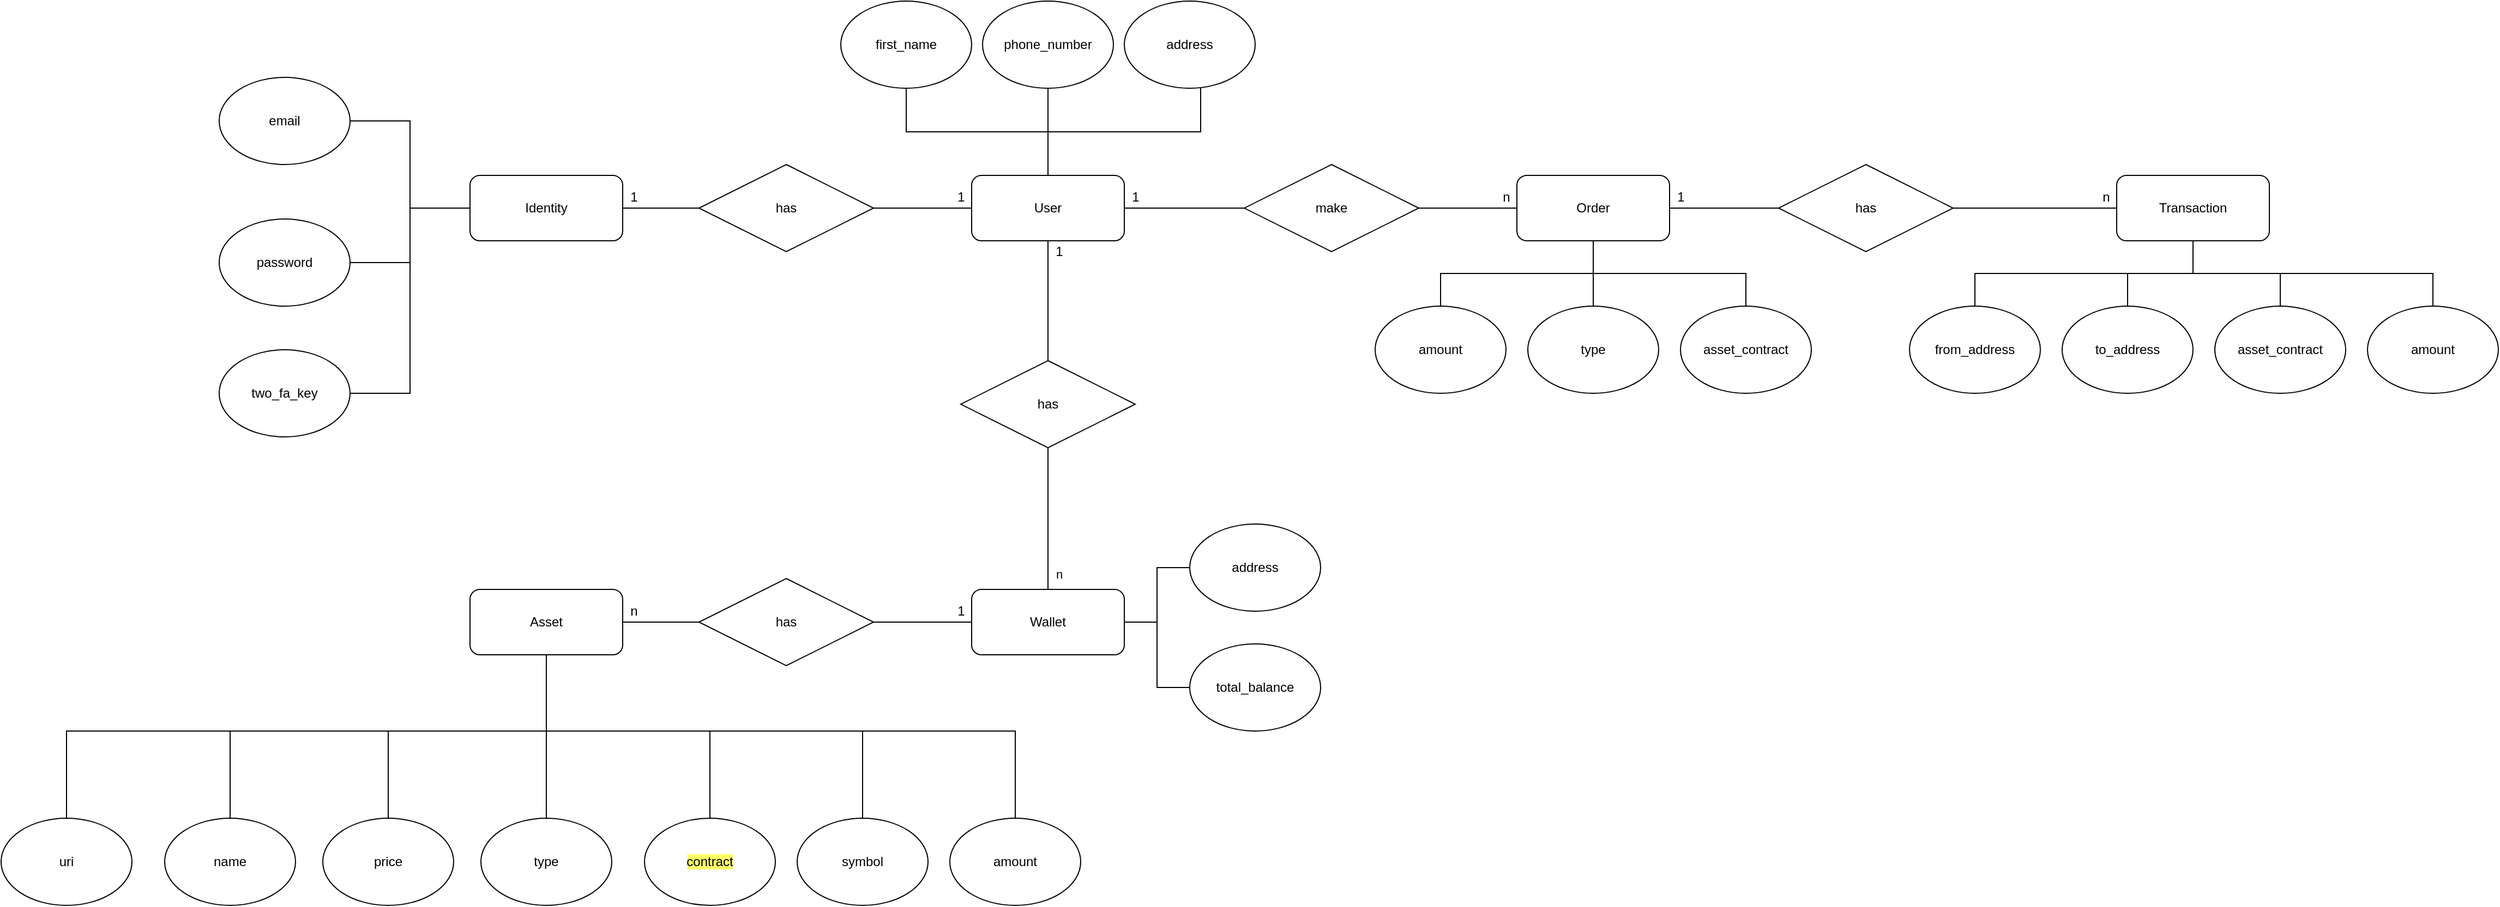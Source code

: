 <mxfile>
    <diagram id="1s-TvGuRiIi2WM94pZ83" name="SATAEX">
        <mxGraphModel dx="2065" dy="965" grid="1" gridSize="10" guides="1" tooltips="1" connect="1" arrows="1" fold="1" page="1" pageScale="1" pageWidth="850" pageHeight="1100" math="0" shadow="0">
            <root>
                <mxCell id="0"/>
                <mxCell id="1" parent="0"/>
                <mxCell id="2" value="User" style="rounded=1;whiteSpace=wrap;html=1;" parent="1" vertex="1">
                    <mxGeometry x="170" y="190" width="140" height="60" as="geometry"/>
                </mxCell>
                <mxCell id="118" style="edgeStyle=orthogonalEdgeStyle;rounded=0;orthogonalLoop=1;jettySize=auto;html=1;entryX=0.5;entryY=0;entryDx=0;entryDy=0;startArrow=none;startFill=0;endArrow=none;endFill=0;" edge="1" parent="1" source="4" target="2">
                    <mxGeometry relative="1" as="geometry"/>
                </mxCell>
                <mxCell id="4" value="first_name" style="ellipse;whiteSpace=wrap;html=1;" parent="1" vertex="1">
                    <mxGeometry x="50" y="30" width="120" height="80" as="geometry"/>
                </mxCell>
                <mxCell id="32" value="last_name" style="edgeStyle=orthogonalEdgeStyle;rounded=0;orthogonalLoop=1;jettySize=auto;html=1;" edge="1" parent="1">
                    <mxGeometry x="260" y="200" width="120" height="80" as="geometry"/>
                </mxCell>
                <mxCell id="119" style="edgeStyle=orthogonalEdgeStyle;rounded=0;orthogonalLoop=1;jettySize=auto;html=1;startArrow=none;startFill=0;endArrow=none;endFill=0;" edge="1" parent="1" source="33" target="2">
                    <mxGeometry relative="1" as="geometry"/>
                </mxCell>
                <mxCell id="33" value="phone_number" style="ellipse;whiteSpace=wrap;html=1;" vertex="1" parent="1">
                    <mxGeometry x="180" y="30" width="120" height="80" as="geometry"/>
                </mxCell>
                <mxCell id="120" style="edgeStyle=orthogonalEdgeStyle;rounded=0;orthogonalLoop=1;jettySize=auto;html=1;startArrow=none;startFill=0;endArrow=none;endFill=0;" edge="1" parent="1" source="35">
                    <mxGeometry relative="1" as="geometry">
                        <mxPoint x="240" y="190" as="targetPoint"/>
                        <Array as="points">
                            <mxPoint x="380" y="150"/>
                            <mxPoint x="240" y="150"/>
                        </Array>
                    </mxGeometry>
                </mxCell>
                <mxCell id="35" value="address" style="ellipse;whiteSpace=wrap;html=1;" vertex="1" parent="1">
                    <mxGeometry x="310" y="30" width="120" height="80" as="geometry"/>
                </mxCell>
                <mxCell id="43" style="edgeStyle=orthogonalEdgeStyle;rounded=0;orthogonalLoop=1;jettySize=auto;html=1;exitX=0;exitY=0.5;exitDx=0;exitDy=0;entryX=1;entryY=0.5;entryDx=0;entryDy=0;endArrow=none;endFill=0;" edge="1" parent="1" source="41" target="42">
                    <mxGeometry relative="1" as="geometry"/>
                </mxCell>
                <mxCell id="44" value="password" style="ellipse;whiteSpace=wrap;html=1;" vertex="1" parent="1">
                    <mxGeometry x="-520" y="230" width="120" height="80" as="geometry"/>
                </mxCell>
                <mxCell id="42" value="email" style="ellipse;whiteSpace=wrap;html=1;" vertex="1" parent="1">
                    <mxGeometry x="-520" y="100" width="120" height="80" as="geometry"/>
                </mxCell>
                <mxCell id="46" style="edgeStyle=orthogonalEdgeStyle;rounded=0;orthogonalLoop=1;jettySize=auto;html=1;entryX=1;entryY=0.5;entryDx=0;entryDy=0;endArrow=none;endFill=0;" edge="1" parent="1" source="41" target="44">
                    <mxGeometry relative="1" as="geometry"/>
                </mxCell>
                <mxCell id="52" style="edgeStyle=orthogonalEdgeStyle;rounded=0;orthogonalLoop=1;jettySize=auto;html=1;entryX=0;entryY=0.5;entryDx=0;entryDy=0;startArrow=none;startFill=0;endArrow=none;endFill=0;" edge="1" parent="1" source="41" target="45">
                    <mxGeometry relative="1" as="geometry"/>
                </mxCell>
                <mxCell id="54" style="edgeStyle=orthogonalEdgeStyle;rounded=0;orthogonalLoop=1;jettySize=auto;html=1;entryX=1;entryY=0.5;entryDx=0;entryDy=0;endArrow=none;endFill=0;" edge="1" parent="1" source="41" target="53">
                    <mxGeometry relative="1" as="geometry"/>
                </mxCell>
                <mxCell id="41" value="Identity" style="rounded=1;whiteSpace=wrap;html=1;" vertex="1" parent="1">
                    <mxGeometry x="-290" y="190" width="140" height="60" as="geometry"/>
                </mxCell>
                <mxCell id="47" style="edgeStyle=orthogonalEdgeStyle;rounded=0;orthogonalLoop=1;jettySize=auto;html=1;exitX=1;exitY=0.5;exitDx=0;exitDy=0;entryX=0;entryY=0.5;entryDx=0;entryDy=0;endArrow=none;endFill=0;" edge="1" parent="1" source="45" target="2">
                    <mxGeometry relative="1" as="geometry"/>
                </mxCell>
                <mxCell id="45" value="has" style="rhombus;whiteSpace=wrap;html=1;" vertex="1" parent="1">
                    <mxGeometry x="-80" y="180" width="160" height="80" as="geometry"/>
                </mxCell>
                <mxCell id="53" value="two_fa_key" style="ellipse;whiteSpace=wrap;html=1;" vertex="1" parent="1">
                    <mxGeometry x="-520" y="350" width="120" height="80" as="geometry"/>
                </mxCell>
                <mxCell id="76" style="edgeStyle=orthogonalEdgeStyle;rounded=0;orthogonalLoop=1;jettySize=auto;html=1;entryX=0;entryY=0.5;entryDx=0;entryDy=0;startArrow=none;startFill=0;endArrow=none;endFill=0;" edge="1" parent="1" source="56" target="75">
                    <mxGeometry relative="1" as="geometry"/>
                </mxCell>
                <mxCell id="77" style="edgeStyle=orthogonalEdgeStyle;rounded=0;orthogonalLoop=1;jettySize=auto;html=1;entryX=0;entryY=0.5;entryDx=0;entryDy=0;startArrow=none;startFill=0;endArrow=none;endFill=0;" edge="1" parent="1" source="56" target="74">
                    <mxGeometry relative="1" as="geometry"/>
                </mxCell>
                <mxCell id="56" value="Wallet" style="rounded=1;whiteSpace=wrap;html=1;" vertex="1" parent="1">
                    <mxGeometry x="170" y="570" width="140" height="60" as="geometry"/>
                </mxCell>
                <mxCell id="59" style="edgeStyle=orthogonalEdgeStyle;rounded=0;orthogonalLoop=1;jettySize=auto;html=1;entryX=0.5;entryY=1;entryDx=0;entryDy=0;startArrow=none;startFill=0;endArrow=none;endFill=0;" edge="1" parent="1" source="58" target="2">
                    <mxGeometry relative="1" as="geometry"/>
                </mxCell>
                <mxCell id="60" style="edgeStyle=orthogonalEdgeStyle;rounded=0;orthogonalLoop=1;jettySize=auto;html=1;entryX=0.5;entryY=0;entryDx=0;entryDy=0;startArrow=none;startFill=0;endArrow=none;endFill=0;" edge="1" parent="1" source="58" target="56">
                    <mxGeometry relative="1" as="geometry"/>
                </mxCell>
                <mxCell id="68" value="n" style="edgeLabel;html=1;align=center;verticalAlign=middle;resizable=0;points=[];" vertex="1" connectable="0" parent="60">
                    <mxGeometry x="0.778" y="2" relative="1" as="geometry">
                        <mxPoint x="8" as="offset"/>
                    </mxGeometry>
                </mxCell>
                <mxCell id="58" value="has" style="rhombus;whiteSpace=wrap;html=1;" vertex="1" parent="1">
                    <mxGeometry x="160" y="360" width="160" height="80" as="geometry"/>
                </mxCell>
                <mxCell id="71" value="1" style="text;html=1;align=center;verticalAlign=middle;resizable=0;points=[];autosize=1;strokeColor=none;" vertex="1" parent="1">
                    <mxGeometry x="-150" y="200" width="20" height="20" as="geometry"/>
                </mxCell>
                <mxCell id="73" value="1" style="text;html=1;align=center;verticalAlign=middle;resizable=0;points=[];autosize=1;strokeColor=none;" vertex="1" parent="1">
                    <mxGeometry x="150" y="200" width="20" height="20" as="geometry"/>
                </mxCell>
                <mxCell id="74" value="address" style="ellipse;whiteSpace=wrap;html=1;" vertex="1" parent="1">
                    <mxGeometry x="370" y="510" width="120" height="80" as="geometry"/>
                </mxCell>
                <mxCell id="75" value="total_balance" style="ellipse;whiteSpace=wrap;html=1;" vertex="1" parent="1">
                    <mxGeometry x="370" y="620" width="120" height="80" as="geometry"/>
                </mxCell>
                <mxCell id="100" style="edgeStyle=orthogonalEdgeStyle;rounded=0;orthogonalLoop=1;jettySize=auto;html=1;startArrow=none;startFill=0;endArrow=none;endFill=0;" edge="1" parent="1" source="78" target="98">
                    <mxGeometry relative="1" as="geometry">
                        <Array as="points">
                            <mxPoint x="-220" y="700"/>
                            <mxPoint x="70" y="700"/>
                        </Array>
                    </mxGeometry>
                </mxCell>
                <mxCell id="101" style="edgeStyle=orthogonalEdgeStyle;rounded=0;orthogonalLoop=1;jettySize=auto;html=1;startArrow=none;startFill=0;endArrow=none;endFill=0;" edge="1" parent="1" source="78" target="96">
                    <mxGeometry relative="1" as="geometry">
                        <Array as="points">
                            <mxPoint x="-220" y="700"/>
                            <mxPoint x="-70" y="700"/>
                        </Array>
                    </mxGeometry>
                </mxCell>
                <mxCell id="102" style="edgeStyle=orthogonalEdgeStyle;rounded=0;orthogonalLoop=1;jettySize=auto;html=1;entryX=0.5;entryY=0;entryDx=0;entryDy=0;startArrow=none;startFill=0;endArrow=none;endFill=0;" edge="1" parent="1" source="78" target="93">
                    <mxGeometry relative="1" as="geometry"/>
                </mxCell>
                <mxCell id="103" style="edgeStyle=orthogonalEdgeStyle;rounded=0;orthogonalLoop=1;jettySize=auto;html=1;entryX=0.5;entryY=0;entryDx=0;entryDy=0;startArrow=none;startFill=0;endArrow=none;endFill=0;" edge="1" parent="1" source="78" target="86">
                    <mxGeometry relative="1" as="geometry">
                        <Array as="points">
                            <mxPoint x="-220" y="700"/>
                            <mxPoint x="-365" y="700"/>
                        </Array>
                    </mxGeometry>
                </mxCell>
                <mxCell id="104" style="edgeStyle=orthogonalEdgeStyle;rounded=0;orthogonalLoop=1;jettySize=auto;html=1;entryX=0.5;entryY=0;entryDx=0;entryDy=0;startArrow=none;startFill=0;endArrow=none;endFill=0;" edge="1" parent="1" source="78" target="85">
                    <mxGeometry relative="1" as="geometry">
                        <Array as="points">
                            <mxPoint x="-220" y="700"/>
                            <mxPoint x="-510" y="700"/>
                        </Array>
                    </mxGeometry>
                </mxCell>
                <mxCell id="107" style="edgeStyle=orthogonalEdgeStyle;rounded=0;orthogonalLoop=1;jettySize=auto;html=1;entryX=0.5;entryY=0;entryDx=0;entryDy=0;endArrow=none;endFill=0;exitX=0.5;exitY=1;exitDx=0;exitDy=0;" edge="1" parent="1" source="78" target="106">
                    <mxGeometry relative="1" as="geometry">
                        <Array as="points">
                            <mxPoint x="-220" y="700"/>
                            <mxPoint x="-660" y="700"/>
                        </Array>
                    </mxGeometry>
                </mxCell>
                <mxCell id="111" style="edgeStyle=orthogonalEdgeStyle;rounded=0;orthogonalLoop=1;jettySize=auto;html=1;entryX=0.5;entryY=0;entryDx=0;entryDy=0;startArrow=none;startFill=0;endArrow=none;endFill=0;" edge="1" parent="1" source="78" target="110">
                    <mxGeometry relative="1" as="geometry">
                        <Array as="points">
                            <mxPoint x="-220" y="700"/>
                            <mxPoint x="210" y="700"/>
                        </Array>
                    </mxGeometry>
                </mxCell>
                <mxCell id="78" value="Asset" style="rounded=1;whiteSpace=wrap;html=1;" vertex="1" parent="1">
                    <mxGeometry x="-290" y="570" width="140" height="60" as="geometry"/>
                </mxCell>
                <mxCell id="80" style="edgeStyle=orthogonalEdgeStyle;rounded=0;orthogonalLoop=1;jettySize=auto;html=1;entryX=0;entryY=0.5;entryDx=0;entryDy=0;startArrow=none;startFill=0;endArrow=none;endFill=0;" edge="1" parent="1" source="79" target="56">
                    <mxGeometry relative="1" as="geometry"/>
                </mxCell>
                <mxCell id="82" value="1" style="text;html=1;align=center;verticalAlign=middle;resizable=0;points=[];autosize=1;strokeColor=none;" vertex="1" parent="1">
                    <mxGeometry x="150" y="580" width="20" height="20" as="geometry"/>
                </mxCell>
                <mxCell id="81" style="edgeStyle=orthogonalEdgeStyle;rounded=0;orthogonalLoop=1;jettySize=auto;html=1;exitX=0;exitY=0.5;exitDx=0;exitDy=0;entryX=1;entryY=0.5;entryDx=0;entryDy=0;startArrow=none;startFill=0;endArrow=none;endFill=0;" edge="1" parent="1" source="79" target="78">
                    <mxGeometry relative="1" as="geometry"/>
                </mxCell>
                <mxCell id="79" value="has" style="rhombus;whiteSpace=wrap;html=1;" vertex="1" parent="1">
                    <mxGeometry x="-80" y="560" width="160" height="80" as="geometry"/>
                </mxCell>
                <mxCell id="83" value="n" style="text;html=1;align=center;verticalAlign=middle;resizable=0;points=[];autosize=1;strokeColor=none;" vertex="1" parent="1">
                    <mxGeometry x="-150" y="580" width="20" height="20" as="geometry"/>
                </mxCell>
                <mxCell id="85" value="name" style="ellipse;whiteSpace=wrap;html=1;" vertex="1" parent="1">
                    <mxGeometry x="-570" y="780" width="120" height="80" as="geometry"/>
                </mxCell>
                <mxCell id="86" value="price" style="ellipse;whiteSpace=wrap;html=1;" vertex="1" parent="1">
                    <mxGeometry x="-425" y="780" width="120" height="80" as="geometry"/>
                </mxCell>
                <mxCell id="93" value="type" style="ellipse;whiteSpace=wrap;html=1;" vertex="1" parent="1">
                    <mxGeometry x="-280" y="780" width="120" height="80" as="geometry"/>
                </mxCell>
                <mxCell id="95" value="1" style="text;html=1;align=center;verticalAlign=middle;resizable=0;points=[];autosize=1;strokeColor=none;" vertex="1" parent="1">
                    <mxGeometry x="240" y="250" width="20" height="20" as="geometry"/>
                </mxCell>
                <mxCell id="96" value="&lt;span style=&quot;background-color: rgb(255 , 255 , 102)&quot;&gt;contract&lt;/span&gt;" style="ellipse;whiteSpace=wrap;html=1;" vertex="1" parent="1">
                    <mxGeometry x="-130" y="780" width="120" height="80" as="geometry"/>
                </mxCell>
                <mxCell id="98" value="symbol" style="ellipse;whiteSpace=wrap;html=1;" vertex="1" parent="1">
                    <mxGeometry x="10" y="780" width="120" height="80" as="geometry"/>
                </mxCell>
                <mxCell id="106" value="uri" style="ellipse;whiteSpace=wrap;html=1;" vertex="1" parent="1">
                    <mxGeometry x="-720" y="780" width="120" height="80" as="geometry"/>
                </mxCell>
                <mxCell id="110" value="amount" style="ellipse;whiteSpace=wrap;html=1;" vertex="1" parent="1">
                    <mxGeometry x="150" y="780" width="120" height="80" as="geometry"/>
                </mxCell>
                <mxCell id="141" style="edgeStyle=orthogonalEdgeStyle;rounded=0;orthogonalLoop=1;jettySize=auto;html=1;startArrow=none;startFill=0;endArrow=none;endFill=0;" edge="1" parent="1" source="112" target="137">
                    <mxGeometry relative="1" as="geometry">
                        <Array as="points">
                            <mxPoint x="1290" y="280"/>
                            <mxPoint x="1090" y="280"/>
                        </Array>
                    </mxGeometry>
                </mxCell>
                <mxCell id="142" style="edgeStyle=orthogonalEdgeStyle;rounded=0;orthogonalLoop=1;jettySize=auto;html=1;startArrow=none;startFill=0;endArrow=none;endFill=0;" edge="1" parent="1" source="112" target="138">
                    <mxGeometry relative="1" as="geometry"/>
                </mxCell>
                <mxCell id="143" style="edgeStyle=orthogonalEdgeStyle;rounded=0;orthogonalLoop=1;jettySize=auto;html=1;entryX=0.5;entryY=0;entryDx=0;entryDy=0;startArrow=none;startFill=0;endArrow=none;endFill=0;" edge="1" parent="1" source="112" target="139">
                    <mxGeometry relative="1" as="geometry"/>
                </mxCell>
                <mxCell id="144" style="edgeStyle=orthogonalEdgeStyle;rounded=0;orthogonalLoop=1;jettySize=auto;html=1;entryX=0.5;entryY=0;entryDx=0;entryDy=0;startArrow=none;startFill=0;endArrow=none;endFill=0;" edge="1" parent="1" source="112" target="140">
                    <mxGeometry relative="1" as="geometry">
                        <Array as="points">
                            <mxPoint x="1290" y="280"/>
                            <mxPoint x="1510" y="280"/>
                        </Array>
                    </mxGeometry>
                </mxCell>
                <mxCell id="112" value="Transaction" style="rounded=1;whiteSpace=wrap;html=1;" vertex="1" parent="1">
                    <mxGeometry x="1220" y="190" width="140" height="60" as="geometry"/>
                </mxCell>
                <mxCell id="114" style="edgeStyle=orthogonalEdgeStyle;rounded=0;orthogonalLoop=1;jettySize=auto;html=1;entryX=1;entryY=0.5;entryDx=0;entryDy=0;startArrow=none;startFill=0;endArrow=none;endFill=0;" edge="1" parent="1" source="113" target="2">
                    <mxGeometry relative="1" as="geometry"/>
                </mxCell>
                <mxCell id="122" value="" style="edgeStyle=orthogonalEdgeStyle;rounded=0;orthogonalLoop=1;jettySize=auto;html=1;startArrow=none;startFill=0;endArrow=none;endFill=0;" edge="1" parent="1" source="113" target="121">
                    <mxGeometry relative="1" as="geometry"/>
                </mxCell>
                <mxCell id="113" value="make" style="rhombus;whiteSpace=wrap;html=1;" vertex="1" parent="1">
                    <mxGeometry x="420" y="180" width="160" height="80" as="geometry"/>
                </mxCell>
                <mxCell id="116" value="1" style="text;html=1;align=center;verticalAlign=middle;resizable=0;points=[];autosize=1;strokeColor=none;" vertex="1" parent="1">
                    <mxGeometry x="310" y="200" width="20" height="20" as="geometry"/>
                </mxCell>
                <mxCell id="117" value="n" style="text;html=1;align=center;verticalAlign=middle;resizable=0;points=[];autosize=1;strokeColor=none;" vertex="1" parent="1">
                    <mxGeometry x="650" y="200" width="20" height="20" as="geometry"/>
                </mxCell>
                <mxCell id="128" value="" style="edgeStyle=orthogonalEdgeStyle;rounded=0;orthogonalLoop=1;jettySize=auto;html=1;startArrow=none;startFill=0;endArrow=none;endFill=0;" edge="1" parent="1" source="121" target="125">
                    <mxGeometry relative="1" as="geometry"/>
                </mxCell>
                <mxCell id="132" style="edgeStyle=orthogonalEdgeStyle;rounded=0;orthogonalLoop=1;jettySize=auto;html=1;entryX=0.5;entryY=0;entryDx=0;entryDy=0;startArrow=none;startFill=0;endArrow=none;endFill=0;" edge="1" parent="1" source="121" target="131">
                    <mxGeometry relative="1" as="geometry"/>
                </mxCell>
                <mxCell id="134" style="edgeStyle=orthogonalEdgeStyle;rounded=0;orthogonalLoop=1;jettySize=auto;html=1;entryX=0.5;entryY=0;entryDx=0;entryDy=0;startArrow=none;startFill=0;endArrow=none;endFill=0;" edge="1" parent="1" source="121" target="133">
                    <mxGeometry relative="1" as="geometry">
                        <Array as="points">
                            <mxPoint x="740" y="280"/>
                            <mxPoint x="880" y="280"/>
                        </Array>
                    </mxGeometry>
                </mxCell>
                <mxCell id="136" style="edgeStyle=orthogonalEdgeStyle;rounded=0;orthogonalLoop=1;jettySize=auto;html=1;startArrow=none;startFill=0;endArrow=none;endFill=0;" edge="1" parent="1" source="121" target="135">
                    <mxGeometry relative="1" as="geometry">
                        <Array as="points">
                            <mxPoint x="740" y="280"/>
                            <mxPoint x="600" y="280"/>
                        </Array>
                    </mxGeometry>
                </mxCell>
                <mxCell id="121" value="Order" style="rounded=1;whiteSpace=wrap;html=1;" vertex="1" parent="1">
                    <mxGeometry x="670" y="190" width="140" height="60" as="geometry"/>
                </mxCell>
                <mxCell id="126" value="" style="edgeStyle=orthogonalEdgeStyle;rounded=0;orthogonalLoop=1;jettySize=auto;html=1;startArrow=none;startFill=0;endArrow=none;endFill=0;" edge="1" parent="1" source="125" target="112">
                    <mxGeometry relative="1" as="geometry"/>
                </mxCell>
                <mxCell id="127" value="" style="edgeStyle=orthogonalEdgeStyle;rounded=0;orthogonalLoop=1;jettySize=auto;html=1;startArrow=none;startFill=0;endArrow=none;endFill=0;" edge="1" parent="1" source="125" target="121">
                    <mxGeometry relative="1" as="geometry"/>
                </mxCell>
                <mxCell id="125" value="has" style="rhombus;whiteSpace=wrap;html=1;" vertex="1" parent="1">
                    <mxGeometry x="910" y="180" width="160" height="80" as="geometry"/>
                </mxCell>
                <mxCell id="129" value="1" style="text;html=1;align=center;verticalAlign=middle;resizable=0;points=[];autosize=1;strokeColor=none;" vertex="1" parent="1">
                    <mxGeometry x="810" y="200" width="20" height="20" as="geometry"/>
                </mxCell>
                <mxCell id="130" value="n" style="text;html=1;align=center;verticalAlign=middle;resizable=0;points=[];autosize=1;strokeColor=none;" vertex="1" parent="1">
                    <mxGeometry x="1200" y="200" width="20" height="20" as="geometry"/>
                </mxCell>
                <mxCell id="131" value="type" style="ellipse;whiteSpace=wrap;html=1;" vertex="1" parent="1">
                    <mxGeometry x="680" y="310" width="120" height="80" as="geometry"/>
                </mxCell>
                <mxCell id="133" value="asset_contract" style="ellipse;whiteSpace=wrap;html=1;" vertex="1" parent="1">
                    <mxGeometry x="820" y="310" width="120" height="80" as="geometry"/>
                </mxCell>
                <mxCell id="135" value="amount" style="ellipse;whiteSpace=wrap;html=1;" vertex="1" parent="1">
                    <mxGeometry x="540" y="310" width="120" height="80" as="geometry"/>
                </mxCell>
                <mxCell id="137" value="from_address" style="ellipse;whiteSpace=wrap;html=1;" vertex="1" parent="1">
                    <mxGeometry x="1030" y="310" width="120" height="80" as="geometry"/>
                </mxCell>
                <mxCell id="138" value="to_address" style="ellipse;whiteSpace=wrap;html=1;" vertex="1" parent="1">
                    <mxGeometry x="1170" y="310" width="120" height="80" as="geometry"/>
                </mxCell>
                <mxCell id="139" value="asset_contract" style="ellipse;whiteSpace=wrap;html=1;" vertex="1" parent="1">
                    <mxGeometry x="1310" y="310" width="120" height="80" as="geometry"/>
                </mxCell>
                <mxCell id="140" value="amount" style="ellipse;whiteSpace=wrap;html=1;" vertex="1" parent="1">
                    <mxGeometry x="1450" y="310" width="120" height="80" as="geometry"/>
                </mxCell>
            </root>
        </mxGraphModel>
    </diagram>
</mxfile>
